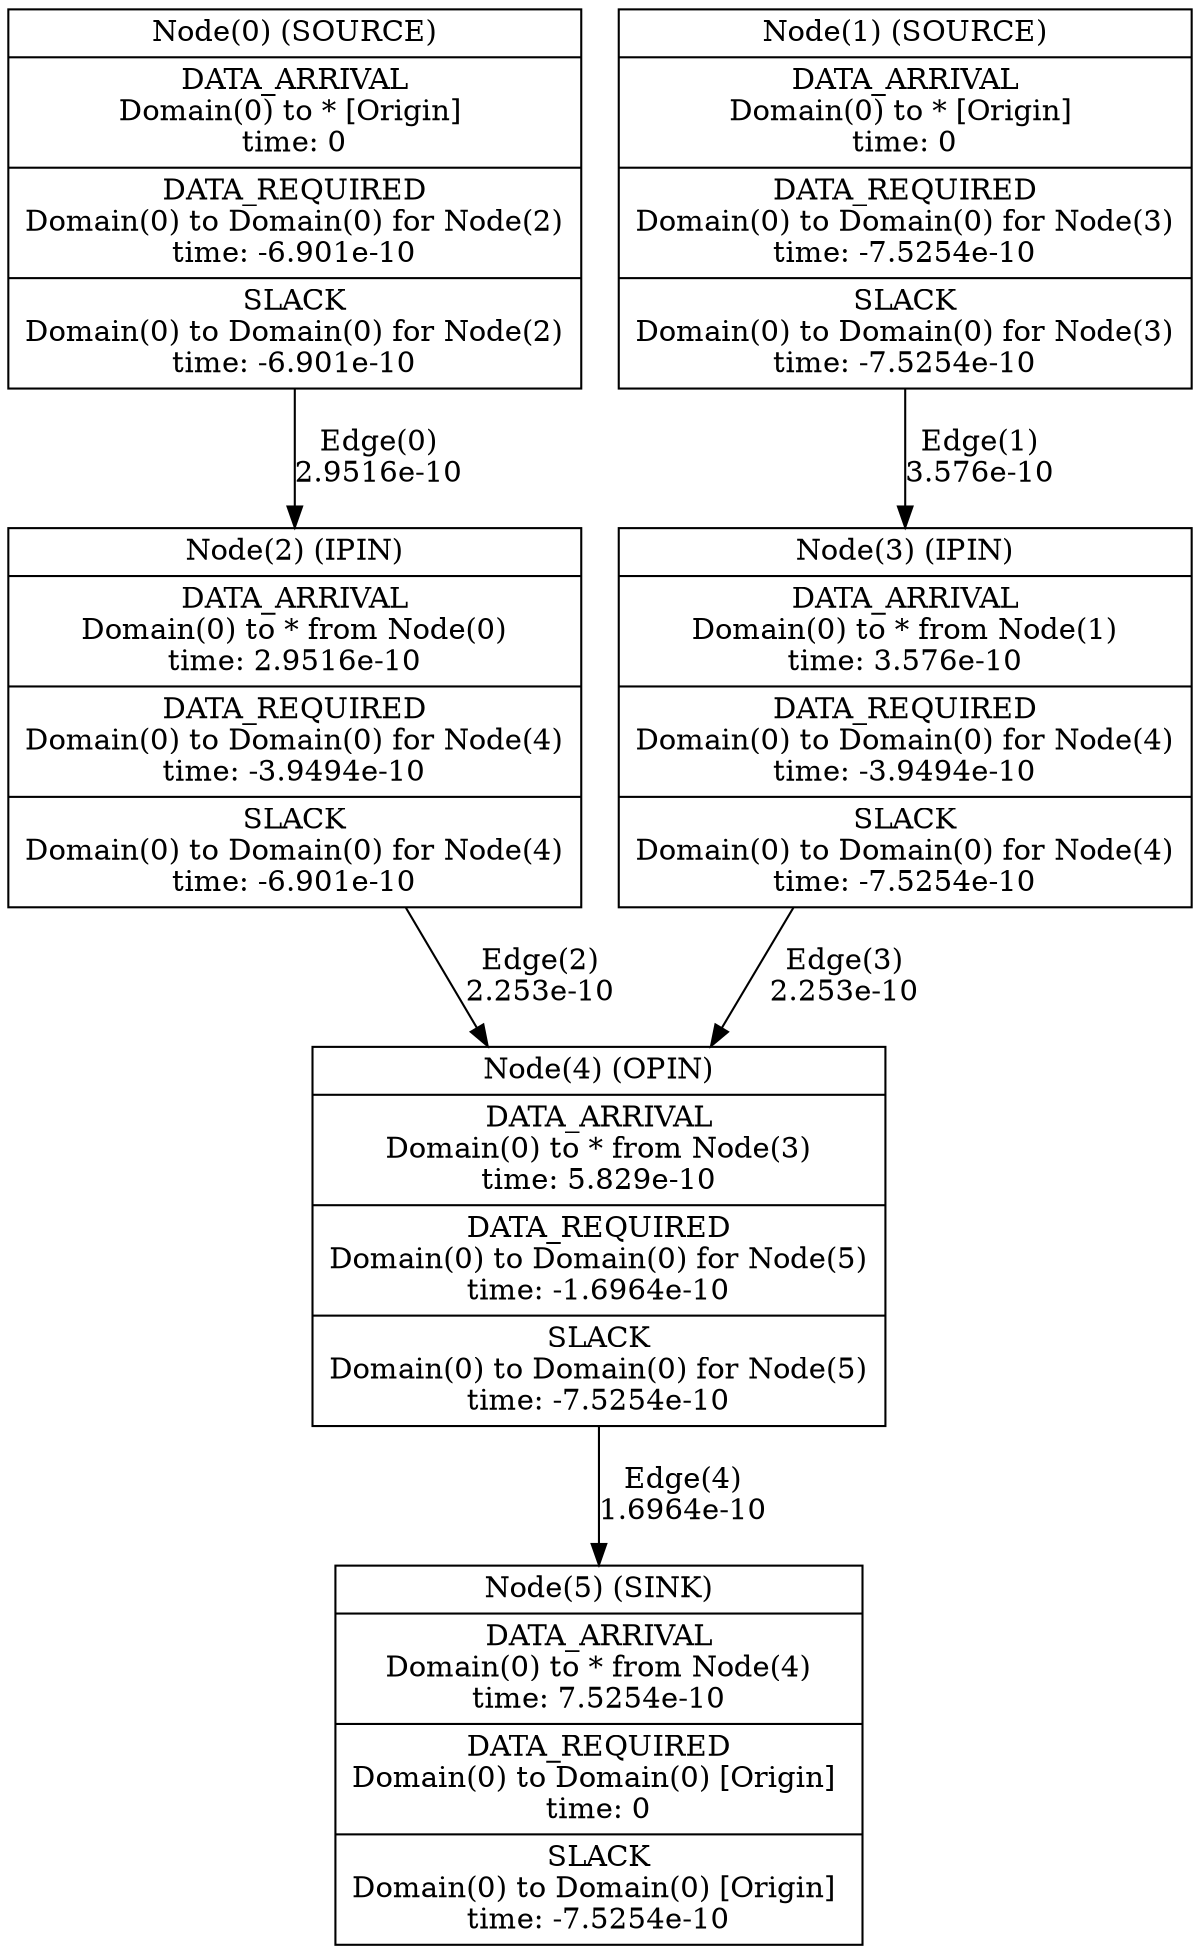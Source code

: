 digraph G {
	node[shape=record]
	node0[label="{Node(0) (SOURCE) | {DATA_ARRIVAL\nDomain(0) to * [Origin] \ntime: 0} | {DATA_REQUIRED\nDomain(0) to Domain(0) for Node(2)\ntime: -6.901e-10} | {SLACK\nDomain(0) to Domain(0) for Node(2)\ntime: -6.901e-10}}"]
	node1[label="{Node(1) (SOURCE) | {DATA_ARRIVAL\nDomain(0) to * [Origin] \ntime: 0} | {DATA_REQUIRED\nDomain(0) to Domain(0) for Node(3)\ntime: -7.5254e-10} | {SLACK\nDomain(0) to Domain(0) for Node(3)\ntime: -7.5254e-10}}"]
	node2[label="{Node(2) (IPIN) | {DATA_ARRIVAL\nDomain(0) to * from Node(0)\ntime: 2.9516e-10} | {DATA_REQUIRED\nDomain(0) to Domain(0) for Node(4)\ntime: -3.9494e-10} | {SLACK\nDomain(0) to Domain(0) for Node(4)\ntime: -6.901e-10}}"]
	node3[label="{Node(3) (IPIN) | {DATA_ARRIVAL\nDomain(0) to * from Node(1)\ntime: 3.576e-10} | {DATA_REQUIRED\nDomain(0) to Domain(0) for Node(4)\ntime: -3.9494e-10} | {SLACK\nDomain(0) to Domain(0) for Node(4)\ntime: -7.5254e-10}}"]
	node4[label="{Node(4) (OPIN) | {DATA_ARRIVAL\nDomain(0) to * from Node(3)\ntime: 5.829e-10} | {DATA_REQUIRED\nDomain(0) to Domain(0) for Node(5)\ntime: -1.6964e-10} | {SLACK\nDomain(0) to Domain(0) for Node(5)\ntime: -7.5254e-10}}"]
	node5[label="{Node(5) (SINK) | {DATA_ARRIVAL\nDomain(0) to * from Node(4)\ntime: 7.5254e-10} | {DATA_REQUIRED\nDomain(0) to Domain(0) [Origin] \ntime: 0} | {SLACK\nDomain(0) to Domain(0) [Origin] \ntime: -7.5254e-10}}"]
	{rank = same; node0; node1; }
	{rank = same; node2; node3; }
	{rank = same; node4; }
	{rank = same; node5; }
	node0 -> node2 [ label="Edge(0)\n2.9516e-10"];
	node1 -> node3 [ label="Edge(1)\n3.576e-10"];
	node2 -> node4 [ label="Edge(2)\n2.253e-10"];
	node3 -> node4 [ label="Edge(3)\n2.253e-10"];
	node4 -> node5 [ label="Edge(4)\n1.6964e-10"];
}
